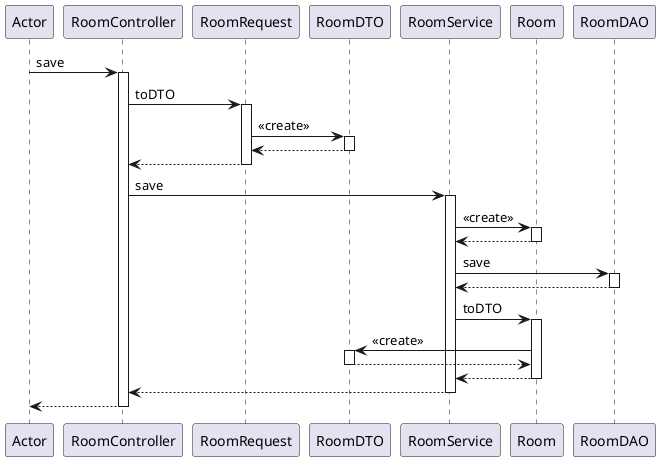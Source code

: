 @startuml
participant Actor
Actor -> RoomController : save
activate RoomController
RoomController -> RoomRequest : toDTO
activate RoomRequest
RoomRequest -> RoomDTO : <<create>>
activate RoomDTO
RoomDTO --> RoomRequest
deactivate RoomDTO
RoomRequest --> RoomController
deactivate RoomRequest
RoomController -> RoomService : save
activate RoomService
RoomService -> Room : <<create>>
activate Room
Room --> RoomService
deactivate Room
RoomService -> RoomDAO : save
activate RoomDAO
RoomDAO --> RoomService
deactivate RoomDAO
RoomService -> Room : toDTO
activate Room
Room -> RoomDTO : <<create>>
activate RoomDTO
RoomDTO --> Room
deactivate RoomDTO
Room --> RoomService
deactivate Room
RoomService --> RoomController
deactivate RoomService
return
@enduml